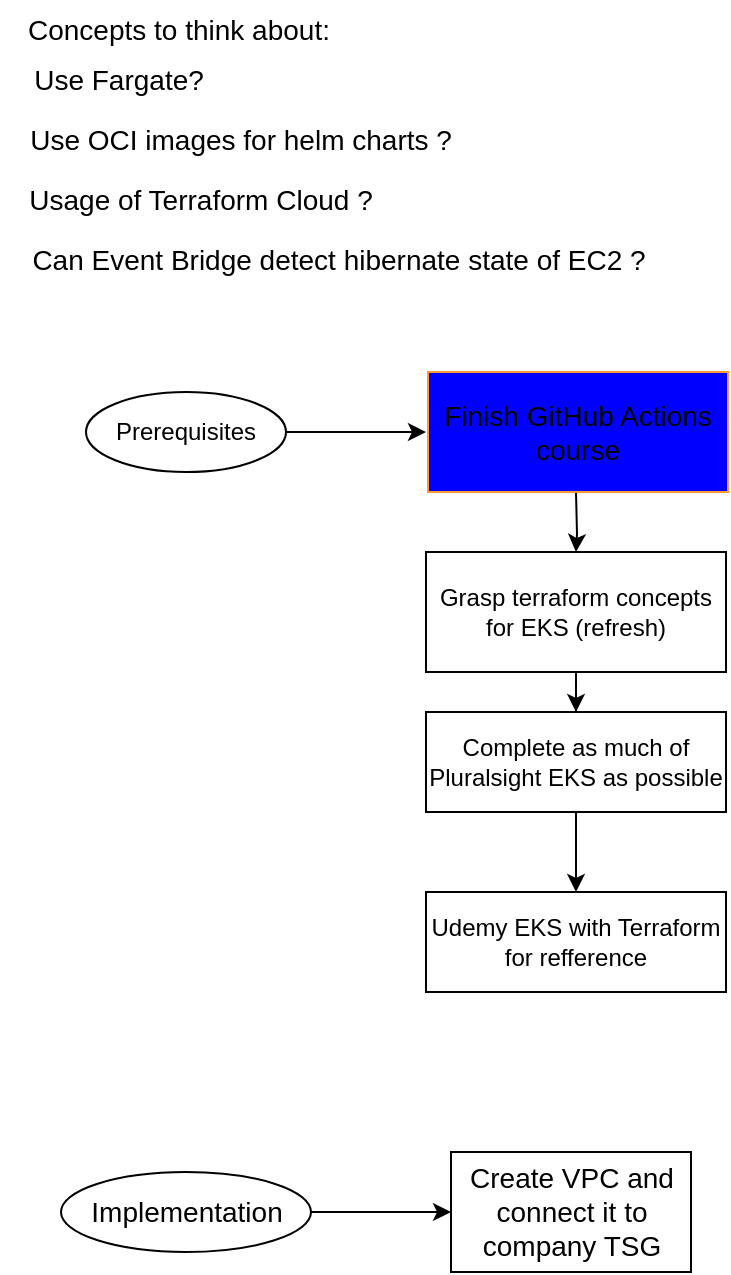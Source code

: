 <mxfile version="20.3.7" type="github">
  <diagram id="kSlmdviAg1-pVzBBi7XQ" name="Page-1">
    <mxGraphModel dx="2388" dy="882" grid="1" gridSize="10" guides="1" tooltips="1" connect="1" arrows="1" fold="1" page="1" pageScale="1" pageWidth="850" pageHeight="1100" math="0" shadow="0">
      <root>
        <mxCell id="0" />
        <mxCell id="1" parent="0" />
        <mxCell id="PpLlGTQVTSIXO17ns73P-21" value="" style="edgeStyle=orthogonalEdgeStyle;rounded=0;orthogonalLoop=1;jettySize=auto;html=1;fontSize=14;" parent="1" source="PpLlGTQVTSIXO17ns73P-12" edge="1">
          <mxGeometry relative="1" as="geometry">
            <mxPoint x="-501" y="256" as="targetPoint" />
          </mxGeometry>
        </mxCell>
        <mxCell id="PpLlGTQVTSIXO17ns73P-12" value="Prerequisites" style="ellipse;whiteSpace=wrap;html=1;align=center;newEdgeStyle={&quot;edgeStyle&quot;:&quot;entityRelationEdgeStyle&quot;,&quot;startArrow&quot;:&quot;none&quot;,&quot;endArrow&quot;:&quot;none&quot;,&quot;segment&quot;:10,&quot;curved&quot;:1};treeFolding=1;treeMoving=1;" parent="1" vertex="1">
          <mxGeometry x="-671" y="236" width="100" height="40" as="geometry" />
        </mxCell>
        <mxCell id="PpLlGTQVTSIXO17ns73P-15" value="&lt;font style=&quot;font-size: 14px;&quot;&gt;Concepts to think about:&lt;/font&gt;" style="text;html=1;align=center;verticalAlign=middle;resizable=0;points=[];autosize=1;strokeColor=none;fillColor=none;" parent="1" vertex="1">
          <mxGeometry x="-710" y="40" width="170" height="30" as="geometry" />
        </mxCell>
        <mxCell id="PpLlGTQVTSIXO17ns73P-16" value="Use Fargate?" style="text;html=1;align=center;verticalAlign=middle;resizable=0;points=[];autosize=1;strokeColor=none;fillColor=none;fontSize=14;" parent="1" vertex="1">
          <mxGeometry x="-710" y="65" width="110" height="30" as="geometry" />
        </mxCell>
        <mxCell id="PpLlGTQVTSIXO17ns73P-17" value="Use OCI images for helm charts ?" style="text;html=1;align=center;verticalAlign=middle;resizable=0;points=[];autosize=1;strokeColor=none;fillColor=none;fontSize=14;" parent="1" vertex="1">
          <mxGeometry x="-709" y="95" width="230" height="30" as="geometry" />
        </mxCell>
        <mxCell id="PpLlGTQVTSIXO17ns73P-23" value="" style="edgeStyle=orthogonalEdgeStyle;rounded=0;orthogonalLoop=1;jettySize=auto;html=1;fontSize=14;" parent="1" target="PpLlGTQVTSIXO17ns73P-22" edge="1">
          <mxGeometry relative="1" as="geometry">
            <mxPoint x="-426" y="286" as="sourcePoint" />
          </mxGeometry>
        </mxCell>
        <mxCell id="PpLlGTQVTSIXO17ns73P-25" value="" style="edgeStyle=orthogonalEdgeStyle;rounded=0;orthogonalLoop=1;jettySize=auto;html=1;fontSize=14;" parent="1" source="PpLlGTQVTSIXO17ns73P-22" target="PpLlGTQVTSIXO17ns73P-24" edge="1">
          <mxGeometry relative="1" as="geometry" />
        </mxCell>
        <mxCell id="PpLlGTQVTSIXO17ns73P-22" value="Grasp terraform concepts for EKS (refresh)" style="whiteSpace=wrap;html=1;" parent="1" vertex="1">
          <mxGeometry x="-501" y="316" width="150" height="60" as="geometry" />
        </mxCell>
        <mxCell id="PpLlGTQVTSIXO17ns73P-27" value="" style="edgeStyle=orthogonalEdgeStyle;rounded=0;orthogonalLoop=1;jettySize=auto;html=1;fontSize=14;" parent="1" source="PpLlGTQVTSIXO17ns73P-24" target="PpLlGTQVTSIXO17ns73P-26" edge="1">
          <mxGeometry relative="1" as="geometry" />
        </mxCell>
        <mxCell id="PpLlGTQVTSIXO17ns73P-24" value="Complete as much of Pluralsight EKS as possible" style="whiteSpace=wrap;html=1;" parent="1" vertex="1">
          <mxGeometry x="-501" y="396" width="150" height="50" as="geometry" />
        </mxCell>
        <mxCell id="PpLlGTQVTSIXO17ns73P-26" value="Udemy EKS with Terraform for refference" style="whiteSpace=wrap;html=1;" parent="1" vertex="1">
          <mxGeometry x="-501" y="486" width="150" height="50" as="geometry" />
        </mxCell>
        <mxCell id="PpLlGTQVTSIXO17ns73P-30" value="" style="edgeStyle=orthogonalEdgeStyle;rounded=0;orthogonalLoop=1;jettySize=auto;html=1;fontSize=14;" parent="1" source="PpLlGTQVTSIXO17ns73P-28" target="PpLlGTQVTSIXO17ns73P-29" edge="1">
          <mxGeometry relative="1" as="geometry" />
        </mxCell>
        <mxCell id="PpLlGTQVTSIXO17ns73P-28" value="Implementation" style="ellipse;whiteSpace=wrap;html=1;align=center;newEdgeStyle={&quot;edgeStyle&quot;:&quot;entityRelationEdgeStyle&quot;,&quot;startArrow&quot;:&quot;none&quot;,&quot;endArrow&quot;:&quot;none&quot;,&quot;segment&quot;:10,&quot;curved&quot;:1};treeFolding=1;treeMoving=1;fontSize=14;" parent="1" vertex="1">
          <mxGeometry x="-683.5" y="626" width="125" height="40" as="geometry" />
        </mxCell>
        <mxCell id="PpLlGTQVTSIXO17ns73P-29" value="Create VPC and connect it to company TSG" style="whiteSpace=wrap;html=1;fontSize=14;" parent="1" vertex="1">
          <mxGeometry x="-488.5" y="616" width="120" height="60" as="geometry" />
        </mxCell>
        <mxCell id="eU6zSciJ6Pofom5r6gHZ-1" value="&lt;font style=&quot;font-size: 14px;&quot;&gt;Usage of Terraform Cloud ?&lt;/font&gt;" style="text;html=1;align=center;verticalAlign=middle;resizable=0;points=[];autosize=1;strokeColor=none;fillColor=none;" vertex="1" parent="1">
          <mxGeometry x="-714" y="125" width="200" height="30" as="geometry" />
        </mxCell>
        <mxCell id="eU6zSciJ6Pofom5r6gHZ-3" value="Can Event Bridge detect hibernate state of EC2 ?" style="text;html=1;align=center;verticalAlign=middle;resizable=0;points=[];autosize=1;strokeColor=none;fillColor=none;fontSize=14;" vertex="1" parent="1">
          <mxGeometry x="-710" y="155" width="330" height="30" as="geometry" />
        </mxCell>
        <UserObject label="Finish GitHub Actions course" id="eU6zSciJ6Pofom5r6gHZ-5">
          <mxCell style="rounded=0;whiteSpace=wrap;html=1;strokeColor=#FF9933;fontSize=14;fillColor=#0000FF;" vertex="1" parent="1">
            <mxGeometry x="-500" y="226" width="150" height="60" as="geometry" />
          </mxCell>
        </UserObject>
      </root>
    </mxGraphModel>
  </diagram>
</mxfile>

